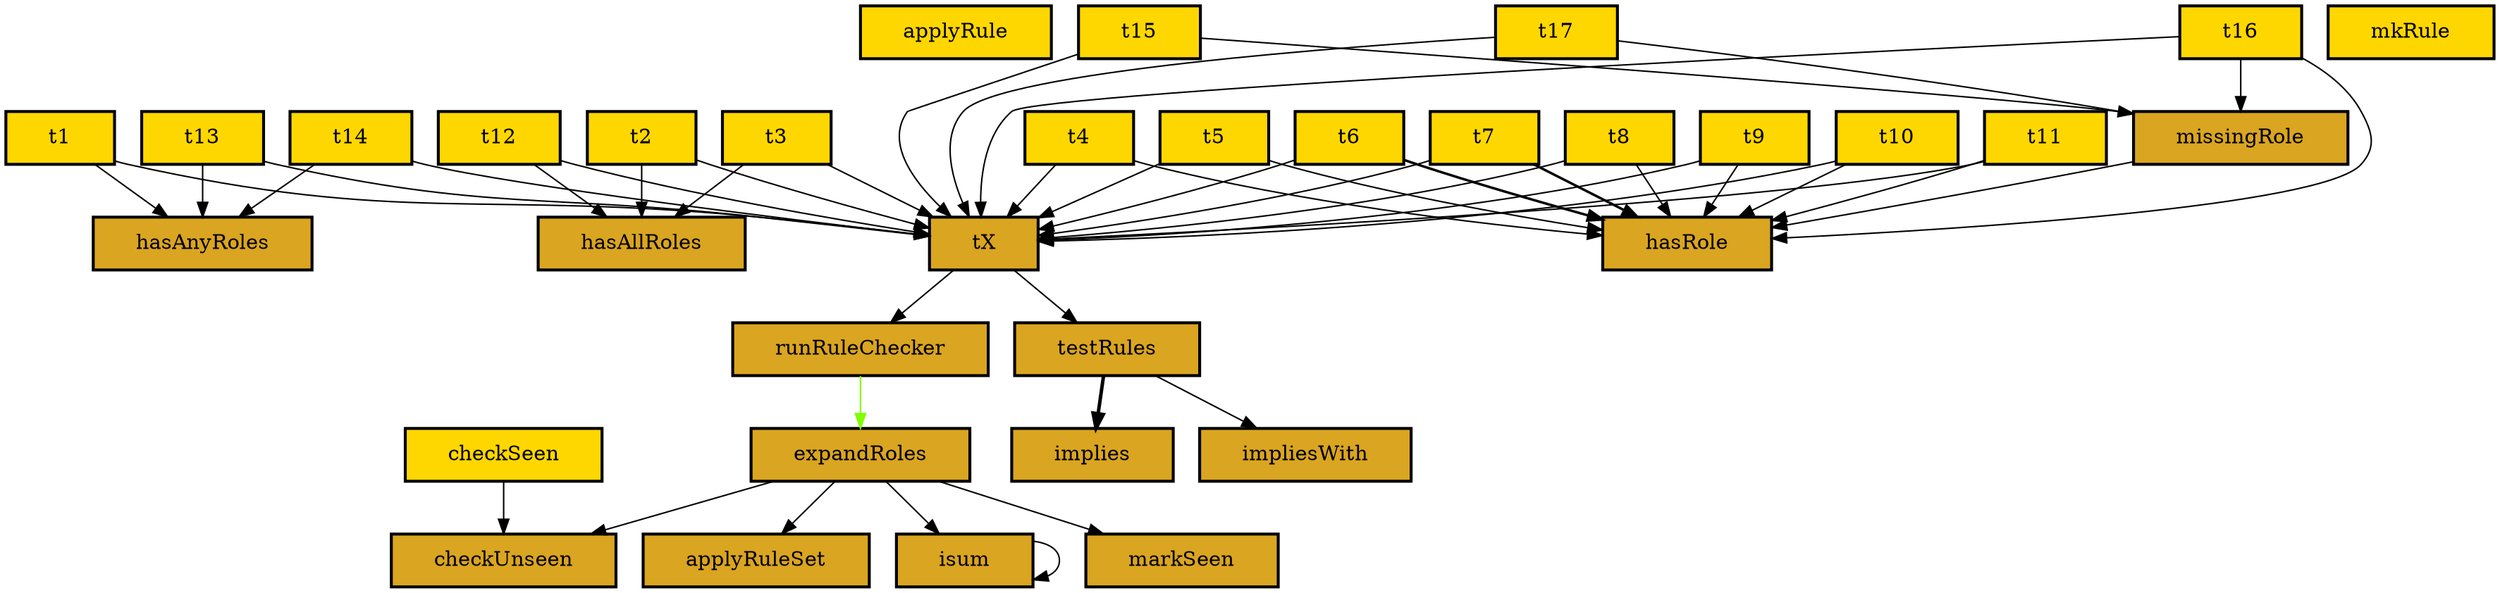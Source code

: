 digraph "Diagram of: Control.Access.RoleBased.Checker" {
    node [margin="0.4,0.1"
         ,style=filled];
    1 [label=applyRule
      ,shape=box
      ,fillcolor=gold
      ,style="filled,bold"];
    2 [label=applyRuleSet
      ,shape=box
      ,fillcolor=goldenrod
      ,style="filled,bold"];
    3 [label=checkSeen
      ,shape=box
      ,fillcolor=gold
      ,style="filled,bold"];
    4 [label=checkUnseen
      ,shape=box
      ,fillcolor=goldenrod
      ,style="filled,bold"];
    5 [label=expandRoles
      ,shape=box
      ,fillcolor=goldenrod
      ,style="filled,bold"];
    6 [label=hasAllRoles
      ,shape=box
      ,fillcolor=goldenrod
      ,style="filled,bold"];
    7 [label=hasAnyRoles
      ,shape=box
      ,fillcolor=goldenrod
      ,style="filled,bold"];
    8 [label=hasRole
      ,shape=box
      ,fillcolor=goldenrod
      ,style="filled,bold"];
    9 [label=implies
      ,shape=box
      ,fillcolor=goldenrod
      ,style="filled,bold"];
    10 [label=impliesWith
       ,shape=box
       ,fillcolor=goldenrod
       ,style="filled,bold"];
    11 [label=isum
       ,shape=box
       ,fillcolor=goldenrod
       ,style="filled,bold"];
    12 [label=markSeen
       ,shape=box
       ,fillcolor=goldenrod
       ,style="filled,bold"];
    13 [label=missingRole
       ,shape=box
       ,fillcolor=goldenrod
       ,style="filled,bold"];
    14 [label=mkRule
       ,shape=box
       ,fillcolor=gold
       ,style="filled,bold"];
    15 [label=runRuleChecker
       ,shape=box
       ,fillcolor=goldenrod
       ,style="filled,bold"];
    16 [label=t1
       ,shape=box
       ,fillcolor=gold
       ,style="filled,bold"];
    17 [label=t10
       ,shape=box
       ,fillcolor=gold
       ,style="filled,bold"];
    18 [label=t11
       ,shape=box
       ,fillcolor=gold
       ,style="filled,bold"];
    19 [label=t12
       ,shape=box
       ,fillcolor=gold
       ,style="filled,bold"];
    20 [label=t13
       ,shape=box
       ,fillcolor=gold
       ,style="filled,bold"];
    21 [label=t14
       ,shape=box
       ,fillcolor=gold
       ,style="filled,bold"];
    22 [label=t15
       ,shape=box
       ,fillcolor=gold
       ,style="filled,bold"];
    23 [label=t16
       ,shape=box
       ,fillcolor=gold
       ,style="filled,bold"];
    24 [label=t17
       ,shape=box
       ,fillcolor=gold
       ,style="filled,bold"];
    25 [label=t2
       ,shape=box
       ,fillcolor=gold
       ,style="filled,bold"];
    26 [label=t3
       ,shape=box
       ,fillcolor=gold
       ,style="filled,bold"];
    27 [label=t4
       ,shape=box
       ,fillcolor=gold
       ,style="filled,bold"];
    28 [label=t5
       ,shape=box
       ,fillcolor=gold
       ,style="filled,bold"];
    29 [label=t6
       ,shape=box
       ,fillcolor=gold
       ,style="filled,bold"];
    30 [label=t7
       ,shape=box
       ,fillcolor=gold
       ,style="filled,bold"];
    31 [label=t8
       ,shape=box
       ,fillcolor=gold
       ,style="filled,bold"];
    32 [label=t9
       ,shape=box
       ,fillcolor=gold
       ,style="filled,bold"];
    33 [label=tX
       ,shape=box
       ,fillcolor=goldenrod
       ,style="filled,bold"];
    34 [label=testRules
       ,shape=box
       ,fillcolor=goldenrod
       ,style="filled,bold"];
    3 -> 4 [penwidth=1,color=black];
    5 -> 2 [penwidth=1,color=black];
    5 -> 4 [penwidth=1,color=black];
    5 -> 11 [penwidth=1
            ,color=black];
    5 -> 12 [penwidth=1
            ,color=black];
    11 -> 11 [penwidth=1
             ,color=black];
    13 -> 8 [penwidth=1
            ,color=black];
    15 -> 5 [penwidth=1
            ,color=chartreuse];
    16 -> 7 [penwidth=1
            ,color=black];
    16 -> 33 [penwidth=1
             ,color=black];
    17 -> 8 [penwidth=1
            ,color=black];
    17 -> 33 [penwidth=1
             ,color=black];
    18 -> 8 [penwidth=1
            ,color=black];
    18 -> 33 [penwidth=1
             ,color=black];
    19 -> 6 [penwidth=1
            ,color=black];
    19 -> 33 [penwidth=1
             ,color=black];
    20 -> 7 [penwidth=1
            ,color=black];
    20 -> 33 [penwidth=1
             ,color=black];
    21 -> 7 [penwidth=1
            ,color=black];
    21 -> 33 [penwidth=1
             ,color=black];
    22 -> 13 [penwidth=1
             ,color=black];
    22 -> 33 [penwidth=1
             ,color=black];
    23 -> 8 [penwidth=1
            ,color=black];
    23 -> 13 [penwidth=1
             ,color=black];
    23 -> 33 [penwidth=1
             ,color=black];
    24 -> 13 [penwidth=1
             ,color=black];
    24 -> 33 [penwidth=1
             ,color=black];
    25 -> 6 [penwidth=1
            ,color=black];
    25 -> 33 [penwidth=1
             ,color=black];
    26 -> 6 [penwidth=1
            ,color=black];
    26 -> 33 [penwidth=1
             ,color=black];
    27 -> 8 [penwidth=1
            ,color=black];
    27 -> 33 [penwidth=1
             ,color=black];
    28 -> 8 [penwidth=1
            ,color=black];
    28 -> 33 [penwidth=1
             ,color=black];
    29 -> 8 [penwidth=1.6931471805599454
            ,color=black];
    29 -> 33 [penwidth=1
             ,color=black];
    30 -> 8 [penwidth=1.6931471805599454
            ,color=black];
    30 -> 33 [penwidth=1
             ,color=black];
    31 -> 8 [penwidth=1
            ,color=black];
    31 -> 33 [penwidth=1
             ,color=black];
    32 -> 8 [penwidth=1
            ,color=black];
    32 -> 33 [penwidth=1
             ,color=black];
    33 -> 15 [penwidth=1
             ,color=black];
    33 -> 34 [penwidth=1
             ,color=black];
    34 -> 9 [penwidth=2.386294361119891
            ,color=black];
    34 -> 10 [penwidth=1
             ,color=black];
}
